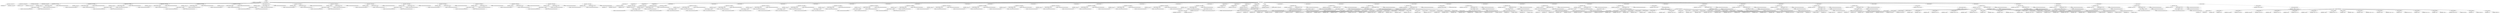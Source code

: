 digraph G {	
ranksep=.25;
	0 [label="MODULE"];
	1 [label="IDENTIFIERS: matmul_8x8_systolic"];
	0 -> 1;
	2 [label="VAR_DECLARE_LIST"];
	0 -> 2;
	3 [label="VAR_DECLARE:  INPUT PORT"];
	2 -> 3;
	4 [label="IDENTIFIERS: clk"];
	3 -> 4;
	5 [label="VAR_DECLARE:  OUTPUT PORT"];
	2 -> 5;
	6 [label="IDENTIFIERS: done_mat_mul"];
	5 -> 6;
	7 [label="VAR_DECLARE:  INPUT PORT"];
	2 -> 7;
	8 [label="IDENTIFIERS: reset_0"];
	7 -> 8;
	9 [label="VAR_DECLARE:  INPUT PORT"];
	2 -> 9;
	10 [label="IDENTIFIERS: start_mat_mul_0"];
	9 -> 10;
	11 [label="VAR_DECLARE:  INPUT PORT"];
	2 -> 11;
	12 [label="IDENTIFIERS: a_data_0_0"];
	11 -> 12;
	13 [label="BINARY_OPERATION: MINUS"];
	11 -> 13;
	14 [label="BINARY_OPERATION: MULTIPLY"];
	13 -> 14;
	15 [label="NUMBERS: 00000000000000000000000000000100 ()"];
	14 -> 15;
	16 [label="NUMBERS: 00000000000000000000000000010000 ()"];
	14 -> 16;
	17 [label="NUMBERS: 00000000000000000000000000000001 ()"];
	13 -> 17;
	18 [label="NUMBERS: 00000000000000000000000000000000 ()"];
	11 -> 18;
	19 [label="VAR_DECLARE:  OUTPUT PORT"];
	2 -> 19;
	20 [label="IDENTIFIERS: a_addr_0_0"];
	19 -> 20;
	21 [label="BINARY_OPERATION: MINUS"];
	19 -> 21;
	22 [label="NUMBERS: 00000000000000000000000000000111 ()"];
	21 -> 22;
	23 [label="NUMBERS: 00000000000000000000000000000001 ()"];
	21 -> 23;
	24 [label="NUMBERS: 00000000000000000000000000000000 ()"];
	19 -> 24;
	25 [label="VAR_DECLARE:  INPUT PORT"];
	2 -> 25;
	26 [label="IDENTIFIERS: b_data_0_0"];
	25 -> 26;
	27 [label="BINARY_OPERATION: MINUS"];
	25 -> 27;
	28 [label="BINARY_OPERATION: MULTIPLY"];
	27 -> 28;
	29 [label="NUMBERS: 00000000000000000000000000000100 ()"];
	28 -> 29;
	30 [label="NUMBERS: 00000000000000000000000000010000 ()"];
	28 -> 30;
	31 [label="NUMBERS: 00000000000000000000000000000001 ()"];
	27 -> 31;
	32 [label="NUMBERS: 00000000000000000000000000000000 ()"];
	25 -> 32;
	33 [label="VAR_DECLARE:  OUTPUT PORT"];
	2 -> 33;
	34 [label="IDENTIFIERS: b_addr_0_0"];
	33 -> 34;
	35 [label="BINARY_OPERATION: MINUS"];
	33 -> 35;
	36 [label="NUMBERS: 00000000000000000000000000000111 ()"];
	35 -> 36;
	37 [label="NUMBERS: 00000000000000000000000000000001 ()"];
	35 -> 37;
	38 [label="NUMBERS: 00000000000000000000000000000000 ()"];
	33 -> 38;
	39 [label="VAR_DECLARE:  INPUT PORT"];
	2 -> 39;
	40 [label="IDENTIFIERS: a_data_1_0"];
	39 -> 40;
	41 [label="BINARY_OPERATION: MINUS"];
	39 -> 41;
	42 [label="BINARY_OPERATION: MULTIPLY"];
	41 -> 42;
	43 [label="NUMBERS: 00000000000000000000000000000100 ()"];
	42 -> 43;
	44 [label="NUMBERS: 00000000000000000000000000010000 ()"];
	42 -> 44;
	45 [label="NUMBERS: 00000000000000000000000000000001 ()"];
	41 -> 45;
	46 [label="NUMBERS: 00000000000000000000000000000000 ()"];
	39 -> 46;
	47 [label="VAR_DECLARE:  OUTPUT PORT"];
	2 -> 47;
	48 [label="IDENTIFIERS: a_addr_1_0"];
	47 -> 48;
	49 [label="BINARY_OPERATION: MINUS"];
	47 -> 49;
	50 [label="NUMBERS: 00000000000000000000000000000111 ()"];
	49 -> 50;
	51 [label="NUMBERS: 00000000000000000000000000000001 ()"];
	49 -> 51;
	52 [label="NUMBERS: 00000000000000000000000000000000 ()"];
	47 -> 52;
	53 [label="VAR_DECLARE:  INPUT PORT"];
	2 -> 53;
	54 [label="IDENTIFIERS: b_data_0_1"];
	53 -> 54;
	55 [label="BINARY_OPERATION: MINUS"];
	53 -> 55;
	56 [label="BINARY_OPERATION: MULTIPLY"];
	55 -> 56;
	57 [label="NUMBERS: 00000000000000000000000000000100 ()"];
	56 -> 57;
	58 [label="NUMBERS: 00000000000000000000000000010000 ()"];
	56 -> 58;
	59 [label="NUMBERS: 00000000000000000000000000000001 ()"];
	55 -> 59;
	60 [label="NUMBERS: 00000000000000000000000000000000 ()"];
	53 -> 60;
	61 [label="VAR_DECLARE:  OUTPUT PORT"];
	2 -> 61;
	62 [label="IDENTIFIERS: b_addr_0_1"];
	61 -> 62;
	63 [label="BINARY_OPERATION: MINUS"];
	61 -> 63;
	64 [label="NUMBERS: 00000000000000000000000000000111 ()"];
	63 -> 64;
	65 [label="NUMBERS: 00000000000000000000000000000001 ()"];
	63 -> 65;
	66 [label="NUMBERS: 00000000000000000000000000000000 ()"];
	61 -> 66;
	67 [label="VAR_DECLARE:  OUTPUT PORT"];
	2 -> 67;
	68 [label="IDENTIFIERS: c_data_0_0"];
	67 -> 68;
	69 [label="BINARY_OPERATION: MINUS"];
	67 -> 69;
	70 [label="BINARY_OPERATION: MULTIPLY"];
	69 -> 70;
	71 [label="NUMBERS: 00000000000000000000000000000100 ()"];
	70 -> 71;
	72 [label="NUMBERS: 00000000000000000000000000010000 ()"];
	70 -> 72;
	73 [label="NUMBERS: 00000000000000000000000000000001 ()"];
	69 -> 73;
	74 [label="NUMBERS: 00000000000000000000000000000000 ()"];
	67 -> 74;
	75 [label="VAR_DECLARE:  OUTPUT PORT"];
	2 -> 75;
	76 [label="IDENTIFIERS: c_addr_0_0"];
	75 -> 76;
	77 [label="BINARY_OPERATION: MINUS"];
	75 -> 77;
	78 [label="NUMBERS: 00000000000000000000000000000111 ()"];
	77 -> 78;
	79 [label="NUMBERS: 00000000000000000000000000000001 ()"];
	77 -> 79;
	80 [label="NUMBERS: 00000000000000000000000000000000 ()"];
	75 -> 80;
	81 [label="VAR_DECLARE:  OUTPUT PORT"];
	2 -> 81;
	82 [label="IDENTIFIERS: c_data_0_1"];
	81 -> 82;
	83 [label="BINARY_OPERATION: MINUS"];
	81 -> 83;
	84 [label="BINARY_OPERATION: MULTIPLY"];
	83 -> 84;
	85 [label="NUMBERS: 00000000000000000000000000000100 ()"];
	84 -> 85;
	86 [label="NUMBERS: 00000000000000000000000000010000 ()"];
	84 -> 86;
	87 [label="NUMBERS: 00000000000000000000000000000001 ()"];
	83 -> 87;
	88 [label="NUMBERS: 00000000000000000000000000000000 ()"];
	81 -> 88;
	89 [label="VAR_DECLARE:  OUTPUT PORT"];
	2 -> 89;
	90 [label="IDENTIFIERS: c_addr_0_1"];
	89 -> 90;
	91 [label="BINARY_OPERATION: MINUS"];
	89 -> 91;
	92 [label="NUMBERS: 00000000000000000000000000000111 ()"];
	91 -> 92;
	93 [label="NUMBERS: 00000000000000000000000000000001 ()"];
	91 -> 93;
	94 [label="NUMBERS: 00000000000000000000000000000000 ()"];
	89 -> 94;
	95 [label="VAR_DECLARE:  OUTPUT PORT"];
	2 -> 95;
	96 [label="IDENTIFIERS: c_data_1_0"];
	95 -> 96;
	97 [label="BINARY_OPERATION: MINUS"];
	95 -> 97;
	98 [label="BINARY_OPERATION: MULTIPLY"];
	97 -> 98;
	99 [label="NUMBERS: 00000000000000000000000000000100 ()"];
	98 -> 99;
	100 [label="NUMBERS: 00000000000000000000000000010000 ()"];
	98 -> 100;
	101 [label="NUMBERS: 00000000000000000000000000000001 ()"];
	97 -> 101;
	102 [label="NUMBERS: 00000000000000000000000000000000 ()"];
	95 -> 102;
	103 [label="VAR_DECLARE:  OUTPUT PORT"];
	2 -> 103;
	104 [label="IDENTIFIERS: c_addr_1_0"];
	103 -> 104;
	105 [label="BINARY_OPERATION: MINUS"];
	103 -> 105;
	106 [label="NUMBERS: 00000000000000000000000000000111 ()"];
	105 -> 106;
	107 [label="NUMBERS: 00000000000000000000000000000001 ()"];
	105 -> 107;
	108 [label="NUMBERS: 00000000000000000000000000000000 ()"];
	103 -> 108;
	109 [label="VAR_DECLARE:  OUTPUT PORT"];
	2 -> 109;
	110 [label="IDENTIFIERS: c_data_1_1"];
	109 -> 110;
	111 [label="BINARY_OPERATION: MINUS"];
	109 -> 111;
	112 [label="BINARY_OPERATION: MULTIPLY"];
	111 -> 112;
	113 [label="NUMBERS: 00000000000000000000000000000100 ()"];
	112 -> 113;
	114 [label="NUMBERS: 00000000000000000000000000010000 ()"];
	112 -> 114;
	115 [label="NUMBERS: 00000000000000000000000000000001 ()"];
	111 -> 115;
	116 [label="NUMBERS: 00000000000000000000000000000000 ()"];
	109 -> 116;
	117 [label="VAR_DECLARE:  OUTPUT PORT"];
	2 -> 117;
	118 [label="IDENTIFIERS: c_addr_1_1"];
	117 -> 118;
	119 [label="BINARY_OPERATION: MINUS"];
	117 -> 119;
	120 [label="NUMBERS: 00000000000000000000000000000111 ()"];
	119 -> 120;
	121 [label="NUMBERS: 00000000000000000000000000000001 ()"];
	119 -> 121;
	122 [label="NUMBERS: 00000000000000000000000000000000 ()"];
	117 -> 122;
	123 [label="MODULE_ITEMS"];
	0 -> 123;
	124 [label="VAR_DECLARE_LIST"];
	123 -> 124;
	125 [label="VAR_DECLARE:  INPUT PORT"];
	124 -> 125;
	126 [label="IDENTIFIERS: clk"];
	125 -> 126;
	127 [label="VAR_DECLARE_LIST"];
	123 -> 127;
	128 [label="VAR_DECLARE:  OUTPUT PORT"];
	127 -> 128;
	129 [label="IDENTIFIERS: done_mat_mul"];
	128 -> 129;
	130 [label="VAR_DECLARE_LIST"];
	123 -> 130;
	131 [label="VAR_DECLARE:  INPUT PORT"];
	130 -> 131;
	132 [label="IDENTIFIERS: reset_0"];
	131 -> 132;
	133 [label="VAR_DECLARE_LIST"];
	123 -> 133;
	134 [label="VAR_DECLARE:  INPUT PORT"];
	133 -> 134;
	135 [label="IDENTIFIERS: start_mat_mul_0"];
	134 -> 135;
	136 [label="VAR_DECLARE_LIST"];
	123 -> 136;
	137 [label="VAR_DECLARE:  INPUT PORT"];
	136 -> 137;
	138 [label="IDENTIFIERS: a_data_0_0"];
	137 -> 138;
	139 [label="BINARY_OPERATION: MINUS"];
	137 -> 139;
	140 [label="BINARY_OPERATION: MULTIPLY"];
	139 -> 140;
	141 [label="NUMBERS: 00000000000000000000000000000100 ()"];
	140 -> 141;
	142 [label="NUMBERS: 00000000000000000000000000010000 ()"];
	140 -> 142;
	143 [label="NUMBERS: 00000000000000000000000000000001 ()"];
	139 -> 143;
	144 [label="NUMBERS: 00000000000000000000000000000000 ()"];
	137 -> 144;
	145 [label="VAR_DECLARE_LIST"];
	123 -> 145;
	146 [label="VAR_DECLARE:  INPUT PORT"];
	145 -> 146;
	147 [label="IDENTIFIERS: a_data_1_0"];
	146 -> 147;
	148 [label="BINARY_OPERATION: MINUS"];
	146 -> 148;
	149 [label="BINARY_OPERATION: MULTIPLY"];
	148 -> 149;
	150 [label="NUMBERS: 00000000000000000000000000000100 ()"];
	149 -> 150;
	151 [label="NUMBERS: 00000000000000000000000000010000 ()"];
	149 -> 151;
	152 [label="NUMBERS: 00000000000000000000000000000001 ()"];
	148 -> 152;
	153 [label="NUMBERS: 00000000000000000000000000000000 ()"];
	146 -> 153;
	154 [label="VAR_DECLARE_LIST"];
	123 -> 154;
	155 [label="VAR_DECLARE:  INPUT PORT"];
	154 -> 155;
	156 [label="IDENTIFIERS: b_data_0_0"];
	155 -> 156;
	157 [label="BINARY_OPERATION: MINUS"];
	155 -> 157;
	158 [label="BINARY_OPERATION: MULTIPLY"];
	157 -> 158;
	159 [label="NUMBERS: 00000000000000000000000000000100 ()"];
	158 -> 159;
	160 [label="NUMBERS: 00000000000000000000000000010000 ()"];
	158 -> 160;
	161 [label="NUMBERS: 00000000000000000000000000000001 ()"];
	157 -> 161;
	162 [label="NUMBERS: 00000000000000000000000000000000 ()"];
	155 -> 162;
	163 [label="VAR_DECLARE_LIST"];
	123 -> 163;
	164 [label="VAR_DECLARE:  INPUT PORT"];
	163 -> 164;
	165 [label="IDENTIFIERS: b_data_0_1"];
	164 -> 165;
	166 [label="BINARY_OPERATION: MINUS"];
	164 -> 166;
	167 [label="BINARY_OPERATION: MULTIPLY"];
	166 -> 167;
	168 [label="NUMBERS: 00000000000000000000000000000100 ()"];
	167 -> 168;
	169 [label="NUMBERS: 00000000000000000000000000010000 ()"];
	167 -> 169;
	170 [label="NUMBERS: 00000000000000000000000000000001 ()"];
	166 -> 170;
	171 [label="NUMBERS: 00000000000000000000000000000000 ()"];
	164 -> 171;
	172 [label="VAR_DECLARE_LIST"];
	123 -> 172;
	173 [label="VAR_DECLARE:  OUTPUT PORT"];
	172 -> 173;
	174 [label="IDENTIFIERS: c_data_0_0"];
	173 -> 174;
	175 [label="BINARY_OPERATION: MINUS"];
	173 -> 175;
	176 [label="BINARY_OPERATION: MULTIPLY"];
	175 -> 176;
	177 [label="NUMBERS: 00000000000000000000000000000100 ()"];
	176 -> 177;
	178 [label="NUMBERS: 00000000000000000000000000010000 ()"];
	176 -> 178;
	179 [label="NUMBERS: 00000000000000000000000000000001 ()"];
	175 -> 179;
	180 [label="NUMBERS: 00000000000000000000000000000000 ()"];
	173 -> 180;
	181 [label="VAR_DECLARE_LIST"];
	123 -> 181;
	182 [label="VAR_DECLARE:  OUTPUT PORT"];
	181 -> 182;
	183 [label="IDENTIFIERS: c_data_0_1"];
	182 -> 183;
	184 [label="BINARY_OPERATION: MINUS"];
	182 -> 184;
	185 [label="BINARY_OPERATION: MULTIPLY"];
	184 -> 185;
	186 [label="NUMBERS: 00000000000000000000000000000100 ()"];
	185 -> 186;
	187 [label="NUMBERS: 00000000000000000000000000010000 ()"];
	185 -> 187;
	188 [label="NUMBERS: 00000000000000000000000000000001 ()"];
	184 -> 188;
	189 [label="NUMBERS: 00000000000000000000000000000000 ()"];
	182 -> 189;
	190 [label="VAR_DECLARE_LIST"];
	123 -> 190;
	191 [label="VAR_DECLARE:  OUTPUT PORT"];
	190 -> 191;
	192 [label="IDENTIFIERS: c_data_1_0"];
	191 -> 192;
	193 [label="BINARY_OPERATION: MINUS"];
	191 -> 193;
	194 [label="BINARY_OPERATION: MULTIPLY"];
	193 -> 194;
	195 [label="NUMBERS: 00000000000000000000000000000100 ()"];
	194 -> 195;
	196 [label="NUMBERS: 00000000000000000000000000010000 ()"];
	194 -> 196;
	197 [label="NUMBERS: 00000000000000000000000000000001 ()"];
	193 -> 197;
	198 [label="NUMBERS: 00000000000000000000000000000000 ()"];
	191 -> 198;
	199 [label="VAR_DECLARE_LIST"];
	123 -> 199;
	200 [label="VAR_DECLARE:  OUTPUT PORT"];
	199 -> 200;
	201 [label="IDENTIFIERS: c_data_1_1"];
	200 -> 201;
	202 [label="BINARY_OPERATION: MINUS"];
	200 -> 202;
	203 [label="BINARY_OPERATION: MULTIPLY"];
	202 -> 203;
	204 [label="NUMBERS: 00000000000000000000000000000100 ()"];
	203 -> 204;
	205 [label="NUMBERS: 00000000000000000000000000010000 ()"];
	203 -> 205;
	206 [label="NUMBERS: 00000000000000000000000000000001 ()"];
	202 -> 206;
	207 [label="NUMBERS: 00000000000000000000000000000000 ()"];
	200 -> 207;
	208 [label="VAR_DECLARE_LIST"];
	123 -> 208;
	209 [label="VAR_DECLARE:  OUTPUT PORT"];
	208 -> 209;
	210 [label="IDENTIFIERS: a_addr_0_0"];
	209 -> 210;
	211 [label="BINARY_OPERATION: MINUS"];
	209 -> 211;
	212 [label="NUMBERS: 00000000000000000000000000000111 ()"];
	211 -> 212;
	213 [label="NUMBERS: 00000000000000000000000000000001 ()"];
	211 -> 213;
	214 [label="NUMBERS: 00000000000000000000000000000000 ()"];
	209 -> 214;
	215 [label="VAR_DECLARE_LIST"];
	123 -> 215;
	216 [label="VAR_DECLARE:  OUTPUT PORT"];
	215 -> 216;
	217 [label="IDENTIFIERS: a_addr_1_0"];
	216 -> 217;
	218 [label="BINARY_OPERATION: MINUS"];
	216 -> 218;
	219 [label="NUMBERS: 00000000000000000000000000000111 ()"];
	218 -> 219;
	220 [label="NUMBERS: 00000000000000000000000000000001 ()"];
	218 -> 220;
	221 [label="NUMBERS: 00000000000000000000000000000000 ()"];
	216 -> 221;
	222 [label="VAR_DECLARE_LIST"];
	123 -> 222;
	223 [label="VAR_DECLARE:  OUTPUT PORT"];
	222 -> 223;
	224 [label="IDENTIFIERS: b_addr_0_0"];
	223 -> 224;
	225 [label="BINARY_OPERATION: MINUS"];
	223 -> 225;
	226 [label="NUMBERS: 00000000000000000000000000000111 ()"];
	225 -> 226;
	227 [label="NUMBERS: 00000000000000000000000000000001 ()"];
	225 -> 227;
	228 [label="NUMBERS: 00000000000000000000000000000000 ()"];
	223 -> 228;
	229 [label="VAR_DECLARE_LIST"];
	123 -> 229;
	230 [label="VAR_DECLARE:  OUTPUT PORT"];
	229 -> 230;
	231 [label="IDENTIFIERS: b_addr_0_1"];
	230 -> 231;
	232 [label="BINARY_OPERATION: MINUS"];
	230 -> 232;
	233 [label="NUMBERS: 00000000000000000000000000000111 ()"];
	232 -> 233;
	234 [label="NUMBERS: 00000000000000000000000000000001 ()"];
	232 -> 234;
	235 [label="NUMBERS: 00000000000000000000000000000000 ()"];
	230 -> 235;
	236 [label="VAR_DECLARE_LIST"];
	123 -> 236;
	237 [label="VAR_DECLARE:  OUTPUT PORT"];
	236 -> 237;
	238 [label="IDENTIFIERS: c_addr_0_0"];
	237 -> 238;
	239 [label="BINARY_OPERATION: MINUS"];
	237 -> 239;
	240 [label="NUMBERS: 00000000000000000000000000000111 ()"];
	239 -> 240;
	241 [label="NUMBERS: 00000000000000000000000000000001 ()"];
	239 -> 241;
	242 [label="NUMBERS: 00000000000000000000000000000000 ()"];
	237 -> 242;
	243 [label="VAR_DECLARE_LIST"];
	123 -> 243;
	244 [label="VAR_DECLARE:  OUTPUT PORT"];
	243 -> 244;
	245 [label="IDENTIFIERS: c_addr_0_1"];
	244 -> 245;
	246 [label="BINARY_OPERATION: MINUS"];
	244 -> 246;
	247 [label="NUMBERS: 00000000000000000000000000000111 ()"];
	246 -> 247;
	248 [label="NUMBERS: 00000000000000000000000000000001 ()"];
	246 -> 248;
	249 [label="NUMBERS: 00000000000000000000000000000000 ()"];
	244 -> 249;
	250 [label="VAR_DECLARE_LIST"];
	123 -> 250;
	251 [label="VAR_DECLARE:  OUTPUT PORT"];
	250 -> 251;
	252 [label="IDENTIFIERS: c_addr_1_0"];
	251 -> 252;
	253 [label="BINARY_OPERATION: MINUS"];
	251 -> 253;
	254 [label="NUMBERS: 00000000000000000000000000000111 ()"];
	253 -> 254;
	255 [label="NUMBERS: 00000000000000000000000000000001 ()"];
	253 -> 255;
	256 [label="NUMBERS: 00000000000000000000000000000000 ()"];
	251 -> 256;
	257 [label="VAR_DECLARE_LIST"];
	123 -> 257;
	258 [label="VAR_DECLARE:  OUTPUT PORT"];
	257 -> 258;
	259 [label="IDENTIFIERS: c_addr_1_1"];
	258 -> 259;
	260 [label="BINARY_OPERATION: MINUS"];
	258 -> 260;
	261 [label="NUMBERS: 00000000000000000000000000000111 ()"];
	260 -> 261;
	262 [label="NUMBERS: 00000000000000000000000000000001 ()"];
	260 -> 262;
	263 [label="NUMBERS: 00000000000000000000000000000000 ()"];
	258 -> 263;
	264 [label="VAR_DECLARE_LIST"];
	123 -> 264;
	265 [label="VAR_DECLARE:  WIRE"];
	264 -> 265;
	266 [label="IDENTIFIERS: done_mat_mul_0_0"];
	265 -> 266;
	267 [label="VAR_DECLARE_LIST"];
	123 -> 267;
	268 [label="VAR_DECLARE:  WIRE"];
	267 -> 268;
	269 [label="IDENTIFIERS: done_mat_mul_0_1"];
	268 -> 269;
	270 [label="VAR_DECLARE_LIST"];
	123 -> 270;
	271 [label="VAR_DECLARE:  WIRE"];
	270 -> 271;
	272 [label="IDENTIFIERS: done_mat_mul_1_0"];
	271 -> 272;
	273 [label="VAR_DECLARE_LIST"];
	123 -> 273;
	274 [label="VAR_DECLARE:  WIRE"];
	273 -> 274;
	275 [label="IDENTIFIERS: done_mat_mul_1_1"];
	274 -> 275;
	276 [label="ASSIGN"];
	123 -> 276;
	277 [label="BLOCKING_STATEMENT"];
	276 -> 277;
	278 [label="IDENTIFIERS: done_mat_mul"];
	277 -> 278;
	279 [label="BINARY_OPERATION: LOGICAL_AND"];
	277 -> 279;
	280 [label="BINARY_OPERATION: LOGICAL_AND"];
	279 -> 280;
	281 [label="BINARY_OPERATION: LOGICAL_AND"];
	280 -> 281;
	282 [label="IDENTIFIERS: done_mat_mul_0_0"];
	281 -> 282;
	283 [label="IDENTIFIERS: done_mat_mul_0_1"];
	281 -> 283;
	284 [label="IDENTIFIERS: done_mat_mul_1_0"];
	280 -> 284;
	285 [label="IDENTIFIERS: done_mat_mul_1_1"];
	279 -> 285;
	286 [label="VAR_DECLARE_LIST"];
	123 -> 286;
	287 [label="VAR_DECLARE:  WIRE"];
	286 -> 287;
	288 [label="IDENTIFIERS: a_data_0_0_to_0_1"];
	287 -> 288;
	289 [label="BINARY_OPERATION: MINUS"];
	287 -> 289;
	290 [label="BINARY_OPERATION: MULTIPLY"];
	289 -> 290;
	291 [label="NUMBERS: 00000000000000000000000000000100 ()"];
	290 -> 291;
	292 [label="NUMBERS: 00000000000000000000000000010000 ()"];
	290 -> 292;
	293 [label="NUMBERS: 00000000000000000000000000000001 ()"];
	289 -> 293;
	294 [label="NUMBERS: 00000000000000000000000000000000 ()"];
	287 -> 294;
	295 [label="VAR_DECLARE_LIST"];
	123 -> 295;
	296 [label="VAR_DECLARE:  WIRE"];
	295 -> 296;
	297 [label="IDENTIFIERS: b_data_0_0_to_1_0"];
	296 -> 297;
	298 [label="BINARY_OPERATION: MINUS"];
	296 -> 298;
	299 [label="BINARY_OPERATION: MULTIPLY"];
	298 -> 299;
	300 [label="NUMBERS: 00000000000000000000000000000100 ()"];
	299 -> 300;
	301 [label="NUMBERS: 00000000000000000000000000010000 ()"];
	299 -> 301;
	302 [label="NUMBERS: 00000000000000000000000000000001 ()"];
	298 -> 302;
	303 [label="NUMBERS: 00000000000000000000000000000000 ()"];
	296 -> 303;
	304 [label="VAR_DECLARE_LIST"];
	123 -> 304;
	305 [label="VAR_DECLARE:  WIRE"];
	304 -> 305;
	306 [label="IDENTIFIERS: a_data_in_0_0_NC"];
	305 -> 306;
	307 [label="BINARY_OPERATION: MINUS"];
	305 -> 307;
	308 [label="BINARY_OPERATION: MULTIPLY"];
	307 -> 308;
	309 [label="NUMBERS: 00000000000000000000000000000100 ()"];
	308 -> 309;
	310 [label="NUMBERS: 00000000000000000000000000010000 ()"];
	308 -> 310;
	311 [label="NUMBERS: 00000000000000000000000000000001 ()"];
	307 -> 311;
	312 [label="NUMBERS: 00000000000000000000000000000000 ()"];
	305 -> 312;
	313 [label="VAR_DECLARE_LIST"];
	123 -> 313;
	314 [label="VAR_DECLARE:  WIRE"];
	313 -> 314;
	315 [label="IDENTIFIERS: b_data_in_0_0_NC"];
	314 -> 315;
	316 [label="BINARY_OPERATION: MINUS"];
	314 -> 316;
	317 [label="BINARY_OPERATION: MULTIPLY"];
	316 -> 317;
	318 [label="NUMBERS: 00000000000000000000000000000100 ()"];
	317 -> 318;
	319 [label="NUMBERS: 00000000000000000000000000010000 ()"];
	317 -> 319;
	320 [label="NUMBERS: 00000000000000000000000000000001 ()"];
	316 -> 320;
	321 [label="NUMBERS: 00000000000000000000000000000000 ()"];
	314 -> 321;
	322 [label="MODULE_INSTANCE"];
	123 -> 322;
	323 [label="MODULE_INSTANCE"];
	322 -> 323;
	324 [label="IDENTIFIERS: matmul_4x4_systolic"];
	323 -> 324;
	325 [label="MODULE_NAMED_INSTANCE"];
	323 -> 325;
	326 [label="IDENTIFIERS: u_matmul_4x4_systolic_0_0"];
	325 -> 326;
	327 [label="MODULE_CONNECT_LIST"];
	325 -> 327;
	328 [label="MODULE_CONNECT"];
	327 -> 328;
	329 [label="IDENTIFIERS: clk"];
	328 -> 329;
	330 [label="IDENTIFIERS: clk"];
	328 -> 330;
	331 [label="MODULE_CONNECT"];
	327 -> 331;
	332 [label="IDENTIFIERS: reset"];
	331 -> 332;
	333 [label="IDENTIFIERS: reset_0"];
	331 -> 333;
	334 [label="MODULE_CONNECT"];
	327 -> 334;
	335 [label="IDENTIFIERS: start_mat_mul"];
	334 -> 335;
	336 [label="IDENTIFIERS: start_mat_mul_0"];
	334 -> 336;
	337 [label="MODULE_CONNECT"];
	327 -> 337;
	338 [label="IDENTIFIERS: done_mat_mul"];
	337 -> 338;
	339 [label="IDENTIFIERS: done_mat_mul_0_0"];
	337 -> 339;
	340 [label="MODULE_CONNECT"];
	327 -> 340;
	341 [label="IDENTIFIERS: a_data"];
	340 -> 341;
	342 [label="IDENTIFIERS: a_data_0_0"];
	340 -> 342;
	343 [label="MODULE_CONNECT"];
	327 -> 343;
	344 [label="IDENTIFIERS: b_data"];
	343 -> 344;
	345 [label="IDENTIFIERS: b_data_0_0"];
	343 -> 345;
	346 [label="MODULE_CONNECT"];
	327 -> 346;
	347 [label="IDENTIFIERS: a_data_in"];
	346 -> 347;
	348 [label="IDENTIFIERS: a_data_in_0_0_NC"];
	346 -> 348;
	349 [label="MODULE_CONNECT"];
	327 -> 349;
	350 [label="IDENTIFIERS: b_data_in"];
	349 -> 350;
	351 [label="IDENTIFIERS: b_data_in_0_0_NC"];
	349 -> 351;
	352 [label="MODULE_CONNECT"];
	327 -> 352;
	353 [label="IDENTIFIERS: c_data"];
	352 -> 353;
	354 [label="IDENTIFIERS: c_data_0_0"];
	352 -> 354;
	355 [label="MODULE_CONNECT"];
	327 -> 355;
	356 [label="IDENTIFIERS: a_data_out"];
	355 -> 356;
	357 [label="IDENTIFIERS: a_data_0_0_to_0_1"];
	355 -> 357;
	358 [label="MODULE_CONNECT"];
	327 -> 358;
	359 [label="IDENTIFIERS: b_data_out"];
	358 -> 359;
	360 [label="IDENTIFIERS: b_data_0_0_to_1_0"];
	358 -> 360;
	361 [label="MODULE_CONNECT"];
	327 -> 361;
	362 [label="IDENTIFIERS: a_addr"];
	361 -> 362;
	363 [label="IDENTIFIERS: a_addr_0_0"];
	361 -> 363;
	364 [label="MODULE_CONNECT"];
	327 -> 364;
	365 [label="IDENTIFIERS: b_addr"];
	364 -> 365;
	366 [label="IDENTIFIERS: b_addr_0_0"];
	364 -> 366;
	367 [label="MODULE_CONNECT"];
	327 -> 367;
	368 [label="IDENTIFIERS: c_addr"];
	367 -> 368;
	369 [label="IDENTIFIERS: c_addr_0_0"];
	367 -> 369;
	370 [label="MODULE_CONNECT"];
	327 -> 370;
	371 [label="IDENTIFIERS: final_mat_mul_size"];
	370 -> 371;
	372 [label="NUMBERS: 00001000 ()"];
	370 -> 372;
	373 [label="MODULE_CONNECT"];
	327 -> 373;
	374 [label="IDENTIFIERS: a_loc"];
	373 -> 374;
	375 [label="NUMBERS: 00000000 ()"];
	373 -> 375;
	376 [label="MODULE_CONNECT"];
	327 -> 376;
	377 [label="IDENTIFIERS: b_loc"];
	376 -> 377;
	378 [label="NUMBERS: 00000000 ()"];
	376 -> 378;
	379 [label="VAR_DECLARE_LIST"];
	123 -> 379;
	380 [label="VAR_DECLARE:  WIRE"];
	379 -> 380;
	381 [label="IDENTIFIERS: a_data_0_1_to_0_2"];
	380 -> 381;
	382 [label="BINARY_OPERATION: MINUS"];
	380 -> 382;
	383 [label="BINARY_OPERATION: MULTIPLY"];
	382 -> 383;
	384 [label="NUMBERS: 00000000000000000000000000000100 ()"];
	383 -> 384;
	385 [label="NUMBERS: 00000000000000000000000000010000 ()"];
	383 -> 385;
	386 [label="NUMBERS: 00000000000000000000000000000001 ()"];
	382 -> 386;
	387 [label="NUMBERS: 00000000000000000000000000000000 ()"];
	380 -> 387;
	388 [label="VAR_DECLARE_LIST"];
	123 -> 388;
	389 [label="VAR_DECLARE:  WIRE"];
	388 -> 389;
	390 [label="IDENTIFIERS: b_data_0_1_to_1_1"];
	389 -> 390;
	391 [label="BINARY_OPERATION: MINUS"];
	389 -> 391;
	392 [label="BINARY_OPERATION: MULTIPLY"];
	391 -> 392;
	393 [label="NUMBERS: 00000000000000000000000000000100 ()"];
	392 -> 393;
	394 [label="NUMBERS: 00000000000000000000000000010000 ()"];
	392 -> 394;
	395 [label="NUMBERS: 00000000000000000000000000000001 ()"];
	391 -> 395;
	396 [label="NUMBERS: 00000000000000000000000000000000 ()"];
	389 -> 396;
	397 [label="VAR_DECLARE_LIST"];
	123 -> 397;
	398 [label="VAR_DECLARE:  WIRE"];
	397 -> 398;
	399 [label="IDENTIFIERS: a_addr_0_1_NC"];
	398 -> 399;
	400 [label="BINARY_OPERATION: MINUS"];
	398 -> 400;
	401 [label="NUMBERS: 00000000000000000000000000000111 ()"];
	400 -> 401;
	402 [label="NUMBERS: 00000000000000000000000000000001 ()"];
	400 -> 402;
	403 [label="NUMBERS: 00000000000000000000000000000000 ()"];
	398 -> 403;
	404 [label="VAR_DECLARE_LIST"];
	123 -> 404;
	405 [label="VAR_DECLARE:  WIRE"];
	404 -> 405;
	406 [label="IDENTIFIERS: a_data_0_1_NC"];
	405 -> 406;
	407 [label="BINARY_OPERATION: MINUS"];
	405 -> 407;
	408 [label="BINARY_OPERATION: MULTIPLY"];
	407 -> 408;
	409 [label="NUMBERS: 00000000000000000000000000000100 ()"];
	408 -> 409;
	410 [label="NUMBERS: 00000000000000000000000000010000 ()"];
	408 -> 410;
	411 [label="NUMBERS: 00000000000000000000000000000001 ()"];
	407 -> 411;
	412 [label="NUMBERS: 00000000000000000000000000000000 ()"];
	405 -> 412;
	413 [label="VAR_DECLARE_LIST"];
	123 -> 413;
	414 [label="VAR_DECLARE:  WIRE"];
	413 -> 414;
	415 [label="IDENTIFIERS: b_data_in_0_1_NC"];
	414 -> 415;
	416 [label="BINARY_OPERATION: MINUS"];
	414 -> 416;
	417 [label="BINARY_OPERATION: MULTIPLY"];
	416 -> 417;
	418 [label="NUMBERS: 00000000000000000000000000000100 ()"];
	417 -> 418;
	419 [label="NUMBERS: 00000000000000000000000000010000 ()"];
	417 -> 419;
	420 [label="NUMBERS: 00000000000000000000000000000001 ()"];
	416 -> 420;
	421 [label="NUMBERS: 00000000000000000000000000000000 ()"];
	414 -> 421;
	422 [label="MODULE_INSTANCE"];
	123 -> 422;
	423 [label="MODULE_INSTANCE"];
	422 -> 423;
	424 [label="IDENTIFIERS: matmul_4x4_systolic"];
	423 -> 424;
	425 [label="MODULE_NAMED_INSTANCE"];
	423 -> 425;
	426 [label="IDENTIFIERS: u_matmul_4x4_systolic_0_1"];
	425 -> 426;
	427 [label="MODULE_CONNECT_LIST"];
	425 -> 427;
	428 [label="MODULE_CONNECT"];
	427 -> 428;
	429 [label="IDENTIFIERS: clk"];
	428 -> 429;
	430 [label="IDENTIFIERS: clk"];
	428 -> 430;
	431 [label="MODULE_CONNECT"];
	427 -> 431;
	432 [label="IDENTIFIERS: reset"];
	431 -> 432;
	433 [label="IDENTIFIERS: reset_0"];
	431 -> 433;
	434 [label="MODULE_CONNECT"];
	427 -> 434;
	435 [label="IDENTIFIERS: start_mat_mul"];
	434 -> 435;
	436 [label="IDENTIFIERS: start_mat_mul_0"];
	434 -> 436;
	437 [label="MODULE_CONNECT"];
	427 -> 437;
	438 [label="IDENTIFIERS: done_mat_mul"];
	437 -> 438;
	439 [label="IDENTIFIERS: done_mat_mul_0_1"];
	437 -> 439;
	440 [label="MODULE_CONNECT"];
	427 -> 440;
	441 [label="IDENTIFIERS: a_data"];
	440 -> 441;
	442 [label="IDENTIFIERS: a_data_0_1_NC"];
	440 -> 442;
	443 [label="MODULE_CONNECT"];
	427 -> 443;
	444 [label="IDENTIFIERS: b_data"];
	443 -> 444;
	445 [label="IDENTIFIERS: b_data_0_1"];
	443 -> 445;
	446 [label="MODULE_CONNECT"];
	427 -> 446;
	447 [label="IDENTIFIERS: a_data_in"];
	446 -> 447;
	448 [label="IDENTIFIERS: a_data_0_0_to_0_1"];
	446 -> 448;
	449 [label="MODULE_CONNECT"];
	427 -> 449;
	450 [label="IDENTIFIERS: b_data_in"];
	449 -> 450;
	451 [label="IDENTIFIERS: b_data_in_0_1_NC"];
	449 -> 451;
	452 [label="MODULE_CONNECT"];
	427 -> 452;
	453 [label="IDENTIFIERS: c_data"];
	452 -> 453;
	454 [label="IDENTIFIERS: c_data_0_1"];
	452 -> 454;
	455 [label="MODULE_CONNECT"];
	427 -> 455;
	456 [label="IDENTIFIERS: a_data_out"];
	455 -> 456;
	457 [label="IDENTIFIERS: a_data_0_1_to_0_2"];
	455 -> 457;
	458 [label="MODULE_CONNECT"];
	427 -> 458;
	459 [label="IDENTIFIERS: b_data_out"];
	458 -> 459;
	460 [label="IDENTIFIERS: b_data_0_1_to_1_1"];
	458 -> 460;
	461 [label="MODULE_CONNECT"];
	427 -> 461;
	462 [label="IDENTIFIERS: a_addr"];
	461 -> 462;
	463 [label="IDENTIFIERS: a_addr_0_1_NC"];
	461 -> 463;
	464 [label="MODULE_CONNECT"];
	427 -> 464;
	465 [label="IDENTIFIERS: b_addr"];
	464 -> 465;
	466 [label="IDENTIFIERS: b_addr_0_1"];
	464 -> 466;
	467 [label="MODULE_CONNECT"];
	427 -> 467;
	468 [label="IDENTIFIERS: c_addr"];
	467 -> 468;
	469 [label="IDENTIFIERS: c_addr_0_1"];
	467 -> 469;
	470 [label="MODULE_CONNECT"];
	427 -> 470;
	471 [label="IDENTIFIERS: final_mat_mul_size"];
	470 -> 471;
	472 [label="NUMBERS: 00001000 ()"];
	470 -> 472;
	473 [label="MODULE_CONNECT"];
	427 -> 473;
	474 [label="IDENTIFIERS: a_loc"];
	473 -> 474;
	475 [label="NUMBERS: 00000000 ()"];
	473 -> 475;
	476 [label="MODULE_CONNECT"];
	427 -> 476;
	477 [label="IDENTIFIERS: b_loc"];
	476 -> 477;
	478 [label="NUMBERS: 00000001 ()"];
	476 -> 478;
	479 [label="VAR_DECLARE_LIST"];
	123 -> 479;
	480 [label="VAR_DECLARE:  WIRE"];
	479 -> 480;
	481 [label="IDENTIFIERS: a_data_1_0_to_1_1"];
	480 -> 481;
	482 [label="BINARY_OPERATION: MINUS"];
	480 -> 482;
	483 [label="BINARY_OPERATION: MULTIPLY"];
	482 -> 483;
	484 [label="NUMBERS: 00000000000000000000000000000100 ()"];
	483 -> 484;
	485 [label="NUMBERS: 00000000000000000000000000010000 ()"];
	483 -> 485;
	486 [label="NUMBERS: 00000000000000000000000000000001 ()"];
	482 -> 486;
	487 [label="NUMBERS: 00000000000000000000000000000000 ()"];
	480 -> 487;
	488 [label="VAR_DECLARE_LIST"];
	123 -> 488;
	489 [label="VAR_DECLARE:  WIRE"];
	488 -> 489;
	490 [label="IDENTIFIERS: b_data_1_0_to_2_0"];
	489 -> 490;
	491 [label="BINARY_OPERATION: MINUS"];
	489 -> 491;
	492 [label="BINARY_OPERATION: MULTIPLY"];
	491 -> 492;
	493 [label="NUMBERS: 00000000000000000000000000000100 ()"];
	492 -> 493;
	494 [label="NUMBERS: 00000000000000000000000000010000 ()"];
	492 -> 494;
	495 [label="NUMBERS: 00000000000000000000000000000001 ()"];
	491 -> 495;
	496 [label="NUMBERS: 00000000000000000000000000000000 ()"];
	489 -> 496;
	497 [label="VAR_DECLARE_LIST"];
	123 -> 497;
	498 [label="VAR_DECLARE:  WIRE"];
	497 -> 498;
	499 [label="IDENTIFIERS: b_addr_1_0_NC"];
	498 -> 499;
	500 [label="BINARY_OPERATION: MINUS"];
	498 -> 500;
	501 [label="NUMBERS: 00000000000000000000000000000111 ()"];
	500 -> 501;
	502 [label="NUMBERS: 00000000000000000000000000000001 ()"];
	500 -> 502;
	503 [label="NUMBERS: 00000000000000000000000000000000 ()"];
	498 -> 503;
	504 [label="VAR_DECLARE_LIST"];
	123 -> 504;
	505 [label="VAR_DECLARE:  WIRE"];
	504 -> 505;
	506 [label="IDENTIFIERS: b_data_1_0_NC"];
	505 -> 506;
	507 [label="BINARY_OPERATION: MINUS"];
	505 -> 507;
	508 [label="BINARY_OPERATION: MULTIPLY"];
	507 -> 508;
	509 [label="NUMBERS: 00000000000000000000000000000100 ()"];
	508 -> 509;
	510 [label="NUMBERS: 00000000000000000000000000010000 ()"];
	508 -> 510;
	511 [label="NUMBERS: 00000000000000000000000000000001 ()"];
	507 -> 511;
	512 [label="NUMBERS: 00000000000000000000000000000000 ()"];
	505 -> 512;
	513 [label="VAR_DECLARE_LIST"];
	123 -> 513;
	514 [label="VAR_DECLARE:  WIRE"];
	513 -> 514;
	515 [label="IDENTIFIERS: a_data_in_1_0_NC"];
	514 -> 515;
	516 [label="BINARY_OPERATION: MINUS"];
	514 -> 516;
	517 [label="BINARY_OPERATION: MULTIPLY"];
	516 -> 517;
	518 [label="NUMBERS: 00000000000000000000000000000100 ()"];
	517 -> 518;
	519 [label="NUMBERS: 00000000000000000000000000010000 ()"];
	517 -> 519;
	520 [label="NUMBERS: 00000000000000000000000000000001 ()"];
	516 -> 520;
	521 [label="NUMBERS: 00000000000000000000000000000000 ()"];
	514 -> 521;
	522 [label="MODULE_INSTANCE"];
	123 -> 522;
	523 [label="MODULE_INSTANCE"];
	522 -> 523;
	524 [label="IDENTIFIERS: matmul_4x4_systolic"];
	523 -> 524;
	525 [label="MODULE_NAMED_INSTANCE"];
	523 -> 525;
	526 [label="IDENTIFIERS: u_matmul_4x4_systolic_1_0"];
	525 -> 526;
	527 [label="MODULE_CONNECT_LIST"];
	525 -> 527;
	528 [label="MODULE_CONNECT"];
	527 -> 528;
	529 [label="IDENTIFIERS: clk"];
	528 -> 529;
	530 [label="IDENTIFIERS: clk"];
	528 -> 530;
	531 [label="MODULE_CONNECT"];
	527 -> 531;
	532 [label="IDENTIFIERS: reset"];
	531 -> 532;
	533 [label="IDENTIFIERS: reset_0"];
	531 -> 533;
	534 [label="MODULE_CONNECT"];
	527 -> 534;
	535 [label="IDENTIFIERS: start_mat_mul"];
	534 -> 535;
	536 [label="IDENTIFIERS: start_mat_mul_0"];
	534 -> 536;
	537 [label="MODULE_CONNECT"];
	527 -> 537;
	538 [label="IDENTIFIERS: done_mat_mul"];
	537 -> 538;
	539 [label="IDENTIFIERS: done_mat_mul_1_0"];
	537 -> 539;
	540 [label="MODULE_CONNECT"];
	527 -> 540;
	541 [label="IDENTIFIERS: a_data"];
	540 -> 541;
	542 [label="IDENTIFIERS: a_data_1_0"];
	540 -> 542;
	543 [label="MODULE_CONNECT"];
	527 -> 543;
	544 [label="IDENTIFIERS: b_data"];
	543 -> 544;
	545 [label="IDENTIFIERS: b_data_1_0_NC"];
	543 -> 545;
	546 [label="MODULE_CONNECT"];
	527 -> 546;
	547 [label="IDENTIFIERS: a_data_in"];
	546 -> 547;
	548 [label="IDENTIFIERS: a_data_in_1_0_NC"];
	546 -> 548;
	549 [label="MODULE_CONNECT"];
	527 -> 549;
	550 [label="IDENTIFIERS: b_data_in"];
	549 -> 550;
	551 [label="IDENTIFIERS: b_data_0_0_to_1_0"];
	549 -> 551;
	552 [label="MODULE_CONNECT"];
	527 -> 552;
	553 [label="IDENTIFIERS: c_data"];
	552 -> 553;
	554 [label="IDENTIFIERS: c_data_1_0"];
	552 -> 554;
	555 [label="MODULE_CONNECT"];
	527 -> 555;
	556 [label="IDENTIFIERS: a_data_out"];
	555 -> 556;
	557 [label="IDENTIFIERS: a_data_1_0_to_1_1"];
	555 -> 557;
	558 [label="MODULE_CONNECT"];
	527 -> 558;
	559 [label="IDENTIFIERS: b_data_out"];
	558 -> 559;
	560 [label="IDENTIFIERS: b_data_1_0_to_2_0"];
	558 -> 560;
	561 [label="MODULE_CONNECT"];
	527 -> 561;
	562 [label="IDENTIFIERS: a_addr"];
	561 -> 562;
	563 [label="IDENTIFIERS: a_addr_1_0"];
	561 -> 563;
	564 [label="MODULE_CONNECT"];
	527 -> 564;
	565 [label="IDENTIFIERS: b_addr"];
	564 -> 565;
	566 [label="IDENTIFIERS: b_addr_1_0_NC"];
	564 -> 566;
	567 [label="MODULE_CONNECT"];
	527 -> 567;
	568 [label="IDENTIFIERS: c_addr"];
	567 -> 568;
	569 [label="IDENTIFIERS: c_addr_1_0"];
	567 -> 569;
	570 [label="MODULE_CONNECT"];
	527 -> 570;
	571 [label="IDENTIFIERS: final_mat_mul_size"];
	570 -> 571;
	572 [label="NUMBERS: 00001000 ()"];
	570 -> 572;
	573 [label="MODULE_CONNECT"];
	527 -> 573;
	574 [label="IDENTIFIERS: a_loc"];
	573 -> 574;
	575 [label="NUMBERS: 00000001 ()"];
	573 -> 575;
	576 [label="MODULE_CONNECT"];
	527 -> 576;
	577 [label="IDENTIFIERS: b_loc"];
	576 -> 577;
	578 [label="NUMBERS: 00000000 ()"];
	576 -> 578;
	579 [label="VAR_DECLARE_LIST"];
	123 -> 579;
	580 [label="VAR_DECLARE:  WIRE"];
	579 -> 580;
	581 [label="IDENTIFIERS: a_data_1_1_to_1_2"];
	580 -> 581;
	582 [label="BINARY_OPERATION: MINUS"];
	580 -> 582;
	583 [label="BINARY_OPERATION: MULTIPLY"];
	582 -> 583;
	584 [label="NUMBERS: 00000000000000000000000000000100 ()"];
	583 -> 584;
	585 [label="NUMBERS: 00000000000000000000000000010000 ()"];
	583 -> 585;
	586 [label="NUMBERS: 00000000000000000000000000000001 ()"];
	582 -> 586;
	587 [label="NUMBERS: 00000000000000000000000000000000 ()"];
	580 -> 587;
	588 [label="VAR_DECLARE_LIST"];
	123 -> 588;
	589 [label="VAR_DECLARE:  WIRE"];
	588 -> 589;
	590 [label="IDENTIFIERS: b_data_1_1_to_2_1"];
	589 -> 590;
	591 [label="BINARY_OPERATION: MINUS"];
	589 -> 591;
	592 [label="BINARY_OPERATION: MULTIPLY"];
	591 -> 592;
	593 [label="NUMBERS: 00000000000000000000000000000100 ()"];
	592 -> 593;
	594 [label="NUMBERS: 00000000000000000000000000010000 ()"];
	592 -> 594;
	595 [label="NUMBERS: 00000000000000000000000000000001 ()"];
	591 -> 595;
	596 [label="NUMBERS: 00000000000000000000000000000000 ()"];
	589 -> 596;
	597 [label="VAR_DECLARE_LIST"];
	123 -> 597;
	598 [label="VAR_DECLARE:  WIRE"];
	597 -> 598;
	599 [label="IDENTIFIERS: a_addr_1_1_NC"];
	598 -> 599;
	600 [label="BINARY_OPERATION: MINUS"];
	598 -> 600;
	601 [label="NUMBERS: 00000000000000000000000000000111 ()"];
	600 -> 601;
	602 [label="NUMBERS: 00000000000000000000000000000001 ()"];
	600 -> 602;
	603 [label="NUMBERS: 00000000000000000000000000000000 ()"];
	598 -> 603;
	604 [label="VAR_DECLARE_LIST"];
	123 -> 604;
	605 [label="VAR_DECLARE:  WIRE"];
	604 -> 605;
	606 [label="IDENTIFIERS: b_addr_1_1_NC"];
	605 -> 606;
	607 [label="BINARY_OPERATION: MINUS"];
	605 -> 607;
	608 [label="NUMBERS: 00000000000000000000000000000111 ()"];
	607 -> 608;
	609 [label="NUMBERS: 00000000000000000000000000000001 ()"];
	607 -> 609;
	610 [label="NUMBERS: 00000000000000000000000000000000 ()"];
	605 -> 610;
	611 [label="VAR_DECLARE_LIST"];
	123 -> 611;
	612 [label="VAR_DECLARE:  WIRE"];
	611 -> 612;
	613 [label="IDENTIFIERS: a_data_1_1_NC"];
	612 -> 613;
	614 [label="BINARY_OPERATION: MINUS"];
	612 -> 614;
	615 [label="BINARY_OPERATION: MULTIPLY"];
	614 -> 615;
	616 [label="NUMBERS: 00000000000000000000000000000100 ()"];
	615 -> 616;
	617 [label="NUMBERS: 00000000000000000000000000010000 ()"];
	615 -> 617;
	618 [label="NUMBERS: 00000000000000000000000000000001 ()"];
	614 -> 618;
	619 [label="NUMBERS: 00000000000000000000000000000000 ()"];
	612 -> 619;
	620 [label="VAR_DECLARE_LIST"];
	123 -> 620;
	621 [label="VAR_DECLARE:  WIRE"];
	620 -> 621;
	622 [label="IDENTIFIERS: b_data_1_1_NC"];
	621 -> 622;
	623 [label="BINARY_OPERATION: MINUS"];
	621 -> 623;
	624 [label="BINARY_OPERATION: MULTIPLY"];
	623 -> 624;
	625 [label="NUMBERS: 00000000000000000000000000000100 ()"];
	624 -> 625;
	626 [label="NUMBERS: 00000000000000000000000000010000 ()"];
	624 -> 626;
	627 [label="NUMBERS: 00000000000000000000000000000001 ()"];
	623 -> 627;
	628 [label="NUMBERS: 00000000000000000000000000000000 ()"];
	621 -> 628;
	629 [label="MODULE_INSTANCE"];
	123 -> 629;
	630 [label="MODULE_INSTANCE"];
	629 -> 630;
	631 [label="IDENTIFIERS: matmul_4x4_systolic"];
	630 -> 631;
	632 [label="MODULE_NAMED_INSTANCE"];
	630 -> 632;
	633 [label="IDENTIFIERS: u_matmul_4x4_systolic_1_1"];
	632 -> 633;
	634 [label="MODULE_CONNECT_LIST"];
	632 -> 634;
	635 [label="MODULE_CONNECT"];
	634 -> 635;
	636 [label="IDENTIFIERS: clk"];
	635 -> 636;
	637 [label="IDENTIFIERS: clk"];
	635 -> 637;
	638 [label="MODULE_CONNECT"];
	634 -> 638;
	639 [label="IDENTIFIERS: reset"];
	638 -> 639;
	640 [label="IDENTIFIERS: reset_0"];
	638 -> 640;
	641 [label="MODULE_CONNECT"];
	634 -> 641;
	642 [label="IDENTIFIERS: start_mat_mul"];
	641 -> 642;
	643 [label="IDENTIFIERS: start_mat_mul_0"];
	641 -> 643;
	644 [label="MODULE_CONNECT"];
	634 -> 644;
	645 [label="IDENTIFIERS: done_mat_mul"];
	644 -> 645;
	646 [label="IDENTIFIERS: done_mat_mul_1_1"];
	644 -> 646;
	647 [label="MODULE_CONNECT"];
	634 -> 647;
	648 [label="IDENTIFIERS: a_data"];
	647 -> 648;
	649 [label="IDENTIFIERS: a_data_1_1_NC"];
	647 -> 649;
	650 [label="MODULE_CONNECT"];
	634 -> 650;
	651 [label="IDENTIFIERS: b_data"];
	650 -> 651;
	652 [label="IDENTIFIERS: b_data_1_1_NC"];
	650 -> 652;
	653 [label="MODULE_CONNECT"];
	634 -> 653;
	654 [label="IDENTIFIERS: a_data_in"];
	653 -> 654;
	655 [label="IDENTIFIERS: a_data_1_0_to_1_1"];
	653 -> 655;
	656 [label="MODULE_CONNECT"];
	634 -> 656;
	657 [label="IDENTIFIERS: b_data_in"];
	656 -> 657;
	658 [label="IDENTIFIERS: b_data_0_1_to_1_1"];
	656 -> 658;
	659 [label="MODULE_CONNECT"];
	634 -> 659;
	660 [label="IDENTIFIERS: c_data"];
	659 -> 660;
	661 [label="IDENTIFIERS: c_data_1_1"];
	659 -> 661;
	662 [label="MODULE_CONNECT"];
	634 -> 662;
	663 [label="IDENTIFIERS: a_data_out"];
	662 -> 663;
	664 [label="IDENTIFIERS: a_data_1_1_to_1_2"];
	662 -> 664;
	665 [label="MODULE_CONNECT"];
	634 -> 665;
	666 [label="IDENTIFIERS: b_data_out"];
	665 -> 666;
	667 [label="IDENTIFIERS: b_data_1_1_to_2_1"];
	665 -> 667;
	668 [label="MODULE_CONNECT"];
	634 -> 668;
	669 [label="IDENTIFIERS: a_addr"];
	668 -> 669;
	670 [label="IDENTIFIERS: a_addr_1_1_NC"];
	668 -> 670;
	671 [label="MODULE_CONNECT"];
	634 -> 671;
	672 [label="IDENTIFIERS: b_addr"];
	671 -> 672;
	673 [label="IDENTIFIERS: b_addr_1_1_NC"];
	671 -> 673;
	674 [label="MODULE_CONNECT"];
	634 -> 674;
	675 [label="IDENTIFIERS: c_addr"];
	674 -> 675;
	676 [label="IDENTIFIERS: c_addr_1_1"];
	674 -> 676;
	677 [label="MODULE_CONNECT"];
	634 -> 677;
	678 [label="IDENTIFIERS: final_mat_mul_size"];
	677 -> 678;
	679 [label="NUMBERS: 00001000 ()"];
	677 -> 679;
	680 [label="MODULE_CONNECT"];
	634 -> 680;
	681 [label="IDENTIFIERS: a_loc"];
	680 -> 681;
	682 [label="NUMBERS: 00000001 ()"];
	680 -> 682;
	683 [label="MODULE_CONNECT"];
	634 -> 683;
	684 [label="IDENTIFIERS: b_loc"];
	683 -> 684;
	685 [label="NUMBERS: 00000001 ()"];
	683 -> 685;
}
